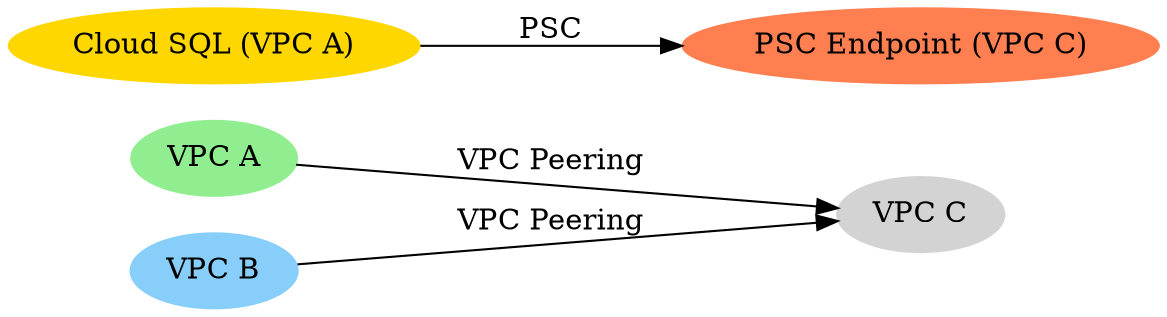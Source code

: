 digraph {
  rankdir=LR
  node [style=filled]
  A [label="VPC A" color="lightgreen"];
  B [label="VPC B" color="lightskyblue"];
  C [label="VPC C" color="lightgray"];
  SQL [label="Cloud SQL (VPC A)" color="gold"];
  PSC [label="PSC Endpoint (VPC C)" color="coral"];

  A -> C [label="VPC Peering"];
  B -> C [label="VPC Peering"];
  SQL -> PSC [label="PSC"];
    
}
